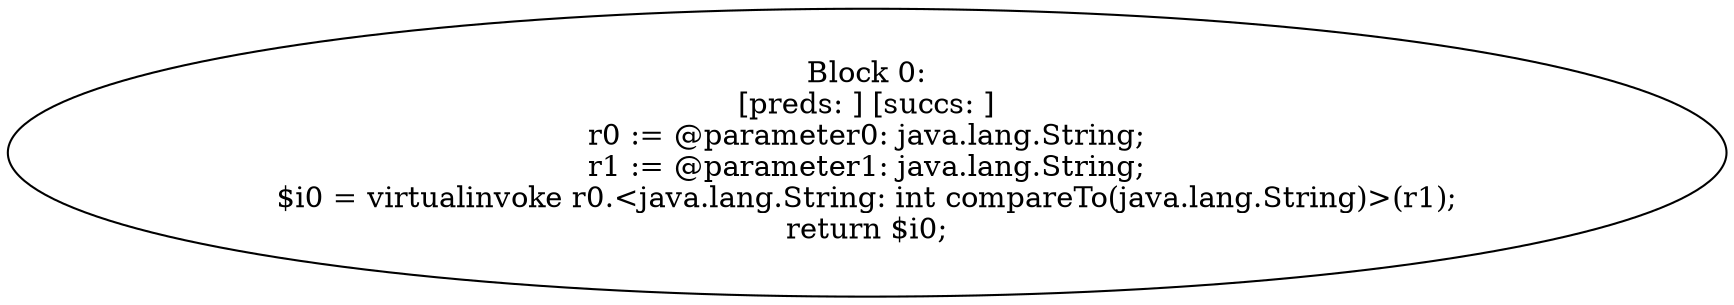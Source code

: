 digraph "unitGraph" {
    "Block 0:
[preds: ] [succs: ]
r0 := @parameter0: java.lang.String;
r1 := @parameter1: java.lang.String;
$i0 = virtualinvoke r0.<java.lang.String: int compareTo(java.lang.String)>(r1);
return $i0;
"
}
